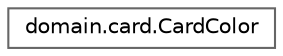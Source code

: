 digraph "Gráfico de jerarquía de clases"
{
 // LATEX_PDF_SIZE
  bgcolor="transparent";
  edge [fontname=Helvetica,fontsize=10,labelfontname=Helvetica,labelfontsize=10];
  node [fontname=Helvetica,fontsize=10,shape=box,height=0.2,width=0.4];
  rankdir="LR";
  Node0 [id="Node000000",label="domain.card.CardColor",height=0.2,width=0.4,color="grey40", fillcolor="white", style="filled",URL="$enumdomain_1_1card_1_1_card_color.html",tooltip=" "];
}
